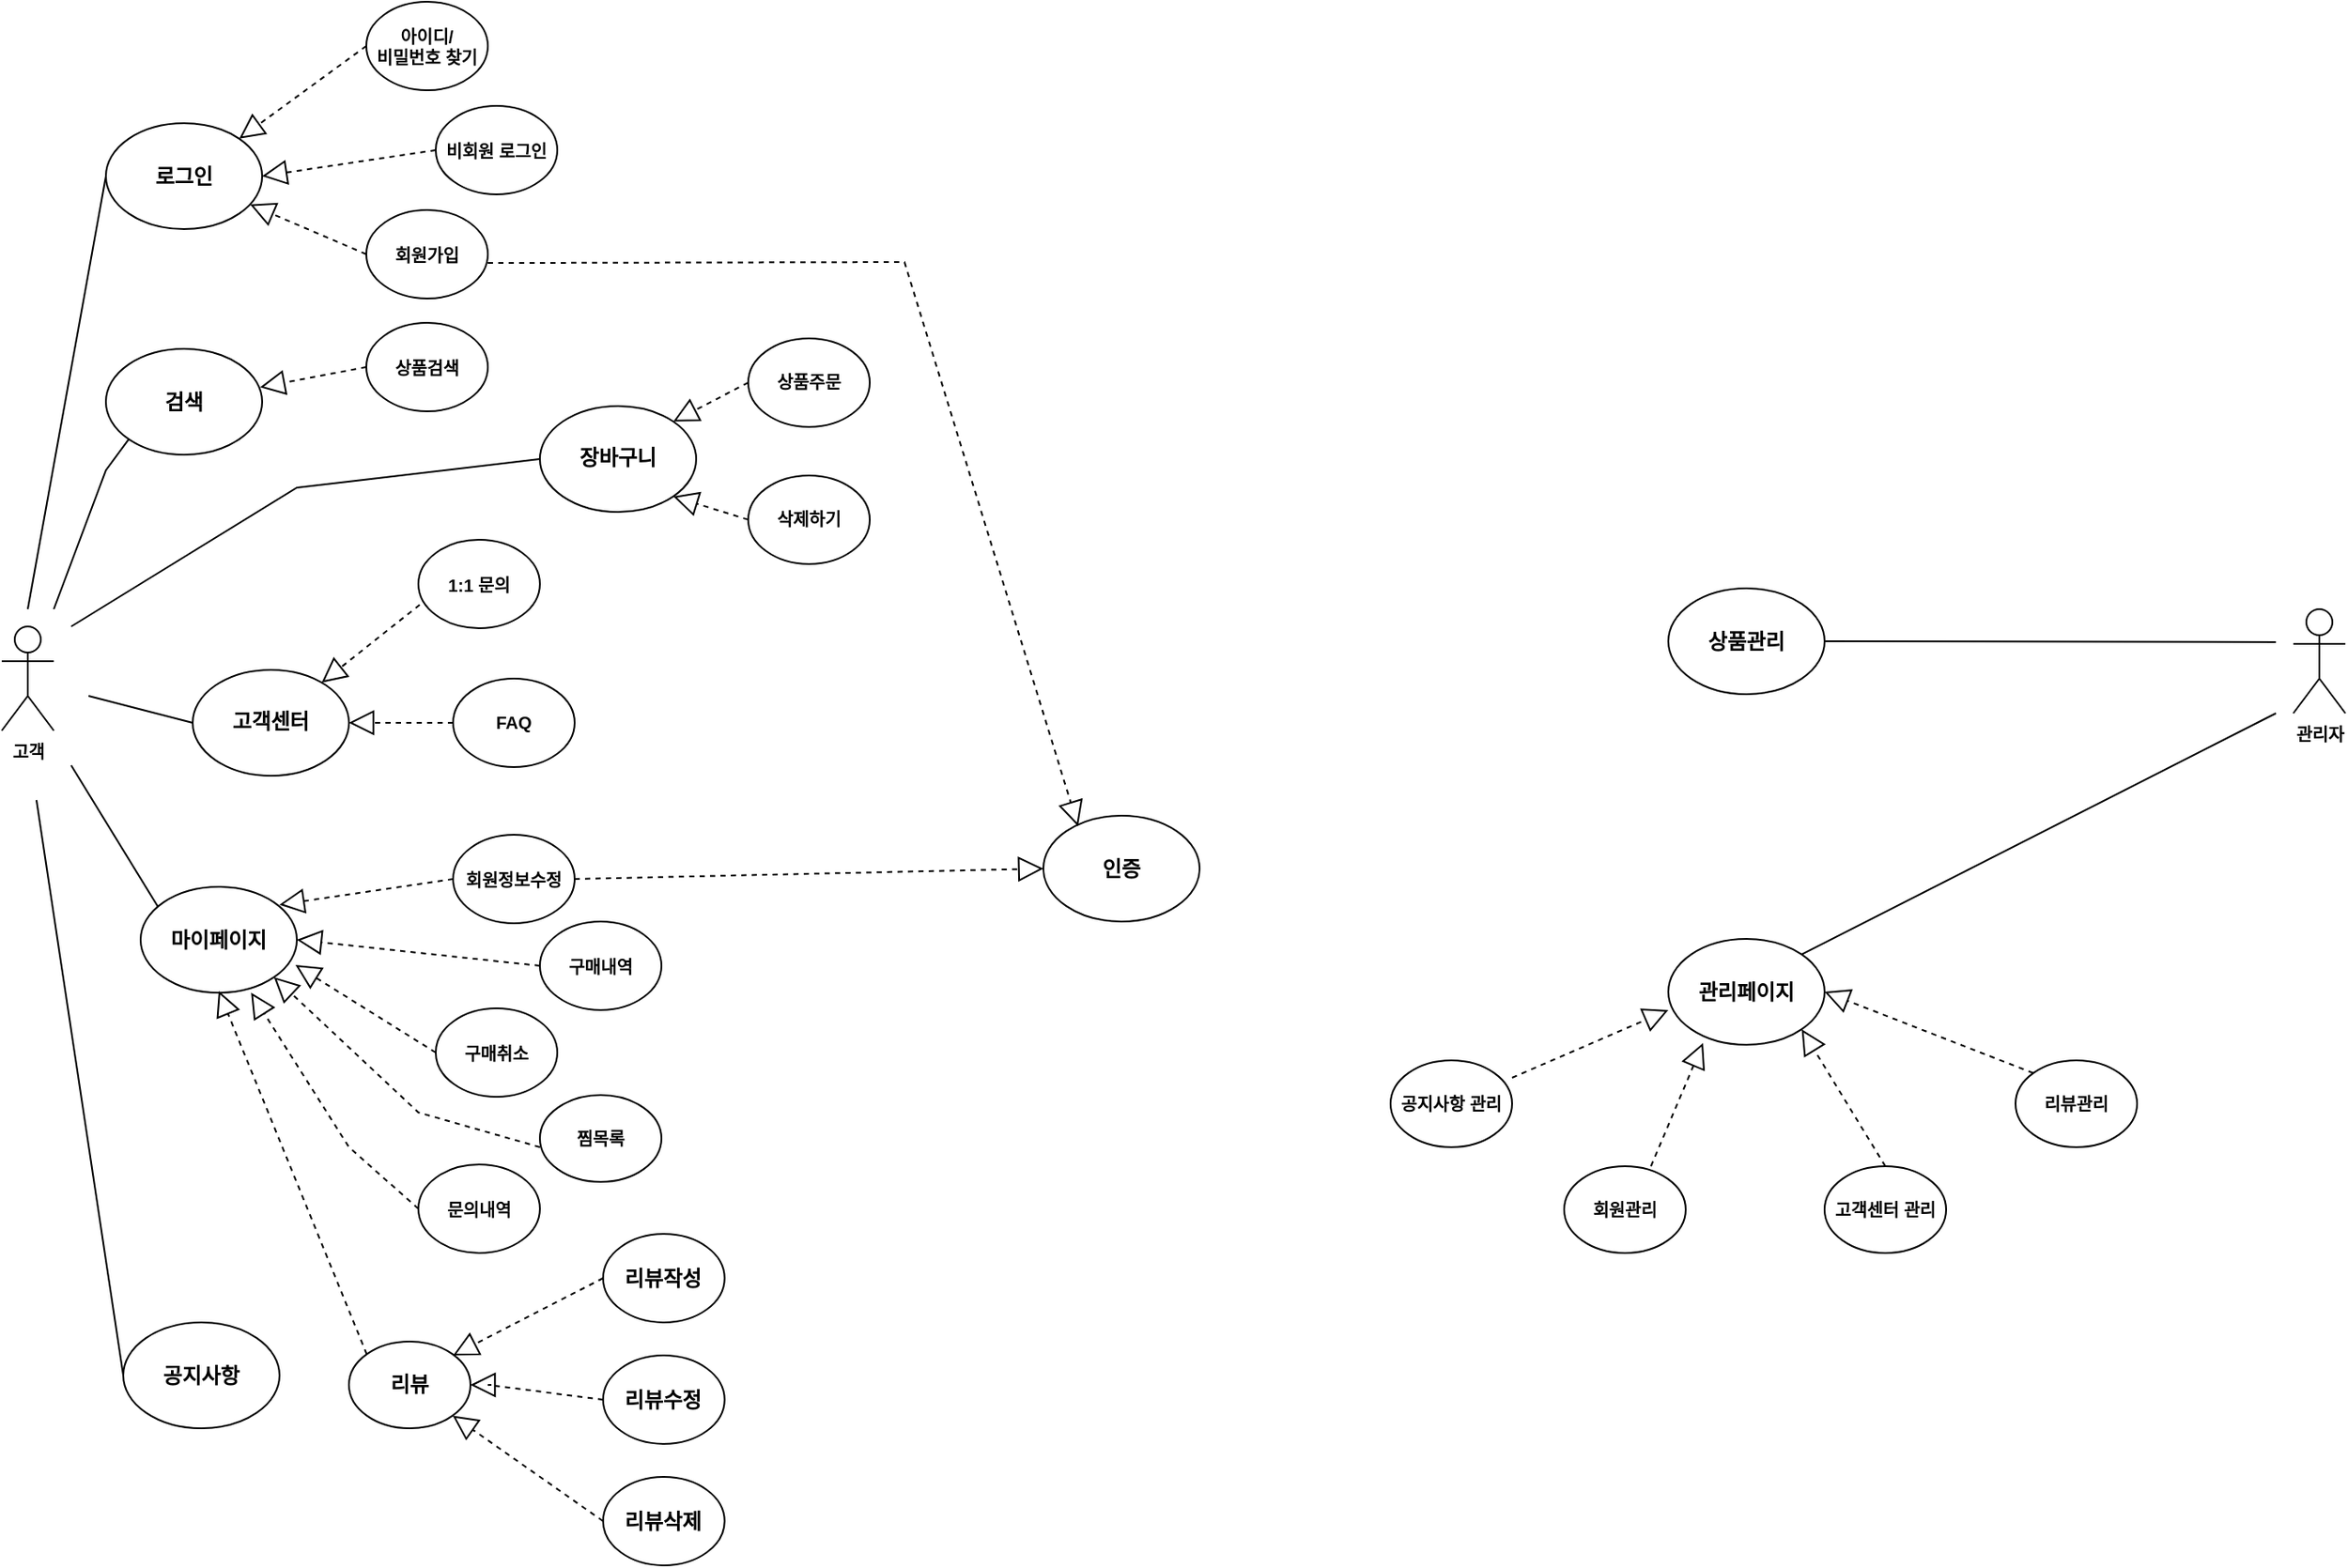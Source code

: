 <mxfile version="15.6.8" type="github">
  <diagram id="B6r3BOdKS04X0gsQsjvU" name="Page-1">
    <mxGraphModel dx="1550" dy="867" grid="1" gridSize="10" guides="1" tooltips="1" connect="1" arrows="1" fold="1" page="1" pageScale="1" pageWidth="1390" pageHeight="980" math="0" shadow="0">
      <root>
        <mxCell id="0" />
        <mxCell id="1" parent="0" />
        <mxCell id="a5ZnZFO5k9ZY8b-LJ0SS-1" value="&lt;b&gt;로그인&lt;/b&gt;" style="ellipse;whiteSpace=wrap;html=1;" vertex="1" parent="1">
          <mxGeometry x="80" y="130" width="90" height="61" as="geometry" />
        </mxCell>
        <mxCell id="a5ZnZFO5k9ZY8b-LJ0SS-3" value="&lt;b&gt;검색&lt;/b&gt;" style="ellipse;whiteSpace=wrap;html=1;" vertex="1" parent="1">
          <mxGeometry x="80" y="260" width="90" height="61" as="geometry" />
        </mxCell>
        <mxCell id="a5ZnZFO5k9ZY8b-LJ0SS-4" value="장바구니" style="ellipse;whiteSpace=wrap;html=1;fontStyle=1" vertex="1" parent="1">
          <mxGeometry x="330" y="292.96" width="90" height="61" as="geometry" />
        </mxCell>
        <mxCell id="a5ZnZFO5k9ZY8b-LJ0SS-5" value="리뷰" style="ellipse;whiteSpace=wrap;html=1;fontStyle=1" vertex="1" parent="1">
          <mxGeometry x="220" y="832" width="70" height="50" as="geometry" />
        </mxCell>
        <mxCell id="a5ZnZFO5k9ZY8b-LJ0SS-6" value="고객센터" style="ellipse;whiteSpace=wrap;html=1;fontStyle=1" vertex="1" parent="1">
          <mxGeometry x="130" y="444.96" width="90" height="61" as="geometry" />
        </mxCell>
        <mxCell id="a5ZnZFO5k9ZY8b-LJ0SS-10" value="" style="endArrow=none;html=1;rounded=0;entryX=0;entryY=1;entryDx=0;entryDy=0;" edge="1" parent="1" target="a5ZnZFO5k9ZY8b-LJ0SS-3">
          <mxGeometry width="50" height="50" relative="1" as="geometry">
            <mxPoint x="50" y="410" as="sourcePoint" />
            <mxPoint x="130" y="270" as="targetPoint" />
            <Array as="points">
              <mxPoint x="80" y="330" />
            </Array>
          </mxGeometry>
        </mxCell>
        <mxCell id="a5ZnZFO5k9ZY8b-LJ0SS-11" value="" style="endArrow=none;html=1;rounded=0;entryX=0;entryY=0.5;entryDx=0;entryDy=0;" edge="1" parent="1" target="a5ZnZFO5k9ZY8b-LJ0SS-4">
          <mxGeometry width="50" height="50" relative="1" as="geometry">
            <mxPoint x="60" y="420" as="sourcePoint" />
            <mxPoint x="190" y="550" as="targetPoint" />
            <Array as="points">
              <mxPoint x="190" y="340" />
            </Array>
          </mxGeometry>
        </mxCell>
        <mxCell id="a5ZnZFO5k9ZY8b-LJ0SS-13" value="" style="endArrow=none;html=1;rounded=0;entryX=0;entryY=0.5;entryDx=0;entryDy=0;" edge="1" parent="1" target="a5ZnZFO5k9ZY8b-LJ0SS-6">
          <mxGeometry width="50" height="50" relative="1" as="geometry">
            <mxPoint x="70" y="460" as="sourcePoint" />
            <mxPoint x="-10" y="454.96" as="targetPoint" />
            <Array as="points" />
          </mxGeometry>
        </mxCell>
        <mxCell id="a5ZnZFO5k9ZY8b-LJ0SS-14" value="" style="endArrow=none;html=1;rounded=0;entryX=0;entryY=0.5;entryDx=0;entryDy=0;" edge="1" parent="1" target="a5ZnZFO5k9ZY8b-LJ0SS-1">
          <mxGeometry width="50" height="50" relative="1" as="geometry">
            <mxPoint x="35" y="410" as="sourcePoint" />
            <mxPoint x="190" y="350" as="targetPoint" />
          </mxGeometry>
        </mxCell>
        <mxCell id="a5ZnZFO5k9ZY8b-LJ0SS-16" value="아이디/&lt;br style=&quot;font-size: 10px;&quot;&gt;비밀번호 찾기" style="ellipse;whiteSpace=wrap;html=1;fontStyle=1;fontSize=10;" vertex="1" parent="1">
          <mxGeometry x="230" y="60" width="70" height="51" as="geometry" />
        </mxCell>
        <mxCell id="a5ZnZFO5k9ZY8b-LJ0SS-17" value="비회원 로그인" style="ellipse;whiteSpace=wrap;html=1;fontStyle=1;fontSize=10;" vertex="1" parent="1">
          <mxGeometry x="270" y="120" width="70" height="51" as="geometry" />
        </mxCell>
        <mxCell id="a5ZnZFO5k9ZY8b-LJ0SS-20" value="" style="endArrow=block;dashed=1;endFill=0;endSize=12;html=1;rounded=0;exitX=0;exitY=0.5;exitDx=0;exitDy=0;entryX=1;entryY=0;entryDx=0;entryDy=0;" edge="1" parent="1" source="a5ZnZFO5k9ZY8b-LJ0SS-16" target="a5ZnZFO5k9ZY8b-LJ0SS-1">
          <mxGeometry width="160" relative="1" as="geometry">
            <mxPoint x="90" y="370" as="sourcePoint" />
            <mxPoint x="250" y="370" as="targetPoint" />
          </mxGeometry>
        </mxCell>
        <mxCell id="a5ZnZFO5k9ZY8b-LJ0SS-21" value="" style="endArrow=block;dashed=1;endFill=0;endSize=12;html=1;rounded=0;exitX=0;exitY=0.5;exitDx=0;exitDy=0;entryX=1;entryY=0.5;entryDx=0;entryDy=0;" edge="1" parent="1" source="a5ZnZFO5k9ZY8b-LJ0SS-17" target="a5ZnZFO5k9ZY8b-LJ0SS-1">
          <mxGeometry width="160" relative="1" as="geometry">
            <mxPoint x="240" y="100" as="sourcePoint" />
            <mxPoint x="166.82" y="148.787" as="targetPoint" />
          </mxGeometry>
        </mxCell>
        <mxCell id="a5ZnZFO5k9ZY8b-LJ0SS-23" value="상품검색" style="ellipse;whiteSpace=wrap;html=1;fontStyle=1;fontSize=10;" vertex="1" parent="1">
          <mxGeometry x="230" y="245" width="70" height="51" as="geometry" />
        </mxCell>
        <mxCell id="a5ZnZFO5k9ZY8b-LJ0SS-24" value="리뷰작성" style="ellipse;whiteSpace=wrap;html=1;fontStyle=1" vertex="1" parent="1">
          <mxGeometry x="366.39" y="770" width="70" height="51" as="geometry" />
        </mxCell>
        <mxCell id="a5ZnZFO5k9ZY8b-LJ0SS-25" value="구매취소" style="ellipse;whiteSpace=wrap;html=1;fontStyle=1;fontSize=10;" vertex="1" parent="1">
          <mxGeometry x="270" y="640" width="70" height="51" as="geometry" />
        </mxCell>
        <mxCell id="a5ZnZFO5k9ZY8b-LJ0SS-28" value="" style="endArrow=none;html=1;rounded=0;entryX=0;entryY=0.5;entryDx=0;entryDy=0;startArrow=none;" edge="1" parent="1">
          <mxGeometry width="50" height="50" relative="1" as="geometry">
            <mxPoint x="110" y="581.5" as="sourcePoint" />
            <mxPoint x="110" y="581" as="targetPoint" />
          </mxGeometry>
        </mxCell>
        <mxCell id="a5ZnZFO5k9ZY8b-LJ0SS-29" value="회원정보수정" style="ellipse;whiteSpace=wrap;html=1;fontStyle=1;fontSize=10;" vertex="1" parent="1">
          <mxGeometry x="280" y="540" width="70" height="51" as="geometry" />
        </mxCell>
        <mxCell id="a5ZnZFO5k9ZY8b-LJ0SS-30" value="구매내역" style="ellipse;whiteSpace=wrap;html=1;fontStyle=1;fontSize=10;" vertex="1" parent="1">
          <mxGeometry x="330" y="590" width="70" height="51" as="geometry" />
        </mxCell>
        <mxCell id="a5ZnZFO5k9ZY8b-LJ0SS-32" style="edgeStyle=orthogonalEdgeStyle;rounded=0;orthogonalLoop=1;jettySize=auto;html=1;exitX=0.5;exitY=1;exitDx=0;exitDy=0;fontSize=10;" edge="1" parent="1" source="a5ZnZFO5k9ZY8b-LJ0SS-29" target="a5ZnZFO5k9ZY8b-LJ0SS-29">
          <mxGeometry relative="1" as="geometry" />
        </mxCell>
        <mxCell id="a5ZnZFO5k9ZY8b-LJ0SS-33" value="&lt;b&gt;고객&lt;/b&gt;" style="shape=umlActor;verticalLabelPosition=bottom;verticalAlign=top;html=1;fontSize=10;" vertex="1" parent="1">
          <mxGeometry x="20" y="420" width="30" height="60" as="geometry" />
        </mxCell>
        <mxCell id="a5ZnZFO5k9ZY8b-LJ0SS-34" value="찜목록" style="ellipse;whiteSpace=wrap;html=1;fontStyle=1;fontSize=10;" vertex="1" parent="1">
          <mxGeometry x="330" y="690" width="70" height="50" as="geometry" />
        </mxCell>
        <mxCell id="a5ZnZFO5k9ZY8b-LJ0SS-35" value="" style="endArrow=block;dashed=1;endFill=0;endSize=12;html=1;rounded=0;exitX=0;exitY=0.5;exitDx=0;exitDy=0;entryX=1;entryY=1;entryDx=0;entryDy=0;" edge="1" parent="1" target="a5ZnZFO5k9ZY8b-LJ0SS-27">
          <mxGeometry width="160" relative="1" as="geometry">
            <mxPoint x="330" y="720" as="sourcePoint" />
            <mxPoint x="204.79" y="619.597" as="targetPoint" />
            <Array as="points">
              <mxPoint x="260" y="700" />
            </Array>
          </mxGeometry>
        </mxCell>
        <mxCell id="a5ZnZFO5k9ZY8b-LJ0SS-36" value="" style="endArrow=block;dashed=1;endFill=0;endSize=12;html=1;rounded=0;exitX=0;exitY=0.5;exitDx=0;exitDy=0;entryX=0.991;entryY=0.738;entryDx=0;entryDy=0;entryPerimeter=0;" edge="1" parent="1" source="a5ZnZFO5k9ZY8b-LJ0SS-25" target="a5ZnZFO5k9ZY8b-LJ0SS-27">
          <mxGeometry width="160" relative="1" as="geometry">
            <mxPoint x="270" y="610" as="sourcePoint" />
            <mxPoint x="220" y="610" as="targetPoint" />
          </mxGeometry>
        </mxCell>
        <mxCell id="a5ZnZFO5k9ZY8b-LJ0SS-37" value="" style="endArrow=block;dashed=1;endFill=0;endSize=12;html=1;rounded=0;exitX=0;exitY=0.5;exitDx=0;exitDy=0;entryX=1;entryY=0.5;entryDx=0;entryDy=0;" edge="1" parent="1" source="a5ZnZFO5k9ZY8b-LJ0SS-30" target="a5ZnZFO5k9ZY8b-LJ0SS-27">
          <mxGeometry width="160" relative="1" as="geometry">
            <mxPoint x="280" y="599" as="sourcePoint" />
            <mxPoint x="223.24" y="598.43" as="targetPoint" />
          </mxGeometry>
        </mxCell>
        <mxCell id="a5ZnZFO5k9ZY8b-LJ0SS-38" value="" style="endArrow=block;dashed=1;endFill=0;endSize=12;html=1;rounded=0;entryX=1;entryY=0.333;entryDx=0;entryDy=0;entryPerimeter=0;exitX=0;exitY=0.5;exitDx=0;exitDy=0;" edge="1" parent="1" source="a5ZnZFO5k9ZY8b-LJ0SS-29">
          <mxGeometry width="160" relative="1" as="geometry">
            <mxPoint x="240" y="570" as="sourcePoint" />
            <mxPoint x="180" y="580.313" as="targetPoint" />
          </mxGeometry>
        </mxCell>
        <mxCell id="a5ZnZFO5k9ZY8b-LJ0SS-39" value="문의내역" style="ellipse;whiteSpace=wrap;html=1;fontStyle=1;fontSize=10;" vertex="1" parent="1">
          <mxGeometry x="260" y="730" width="70" height="51" as="geometry" />
        </mxCell>
        <mxCell id="a5ZnZFO5k9ZY8b-LJ0SS-40" value="" style="endArrow=block;dashed=1;endFill=0;endSize=12;html=1;rounded=0;exitX=0;exitY=0.5;exitDx=0;exitDy=0;entryX=0.707;entryY=1;entryDx=0;entryDy=0;entryPerimeter=0;" edge="1" parent="1" source="a5ZnZFO5k9ZY8b-LJ0SS-39" target="a5ZnZFO5k9ZY8b-LJ0SS-27">
          <mxGeometry width="160" relative="1" as="geometry">
            <mxPoint x="277.61" y="751.38" as="sourcePoint" />
            <mxPoint x="190" y="630" as="targetPoint" />
            <Array as="points">
              <mxPoint x="220" y="720" />
            </Array>
          </mxGeometry>
        </mxCell>
        <mxCell id="a5ZnZFO5k9ZY8b-LJ0SS-41" value="" style="endArrow=block;dashed=1;endFill=0;endSize=12;html=1;rounded=0;exitX=0;exitY=0.5;exitDx=0;exitDy=0;entryX=0.987;entryY=0.363;entryDx=0;entryDy=0;entryPerimeter=0;" edge="1" parent="1" source="a5ZnZFO5k9ZY8b-LJ0SS-23" target="a5ZnZFO5k9ZY8b-LJ0SS-3">
          <mxGeometry width="160" relative="1" as="geometry">
            <mxPoint x="240" y="210" as="sourcePoint" />
            <mxPoint x="210" y="240" as="targetPoint" />
          </mxGeometry>
        </mxCell>
        <mxCell id="a5ZnZFO5k9ZY8b-LJ0SS-42" value="리뷰수정" style="ellipse;whiteSpace=wrap;html=1;fontStyle=1" vertex="1" parent="1">
          <mxGeometry x="366.39" y="840" width="70" height="51" as="geometry" />
        </mxCell>
        <mxCell id="a5ZnZFO5k9ZY8b-LJ0SS-43" value="리뷰삭제" style="ellipse;whiteSpace=wrap;html=1;fontStyle=1" vertex="1" parent="1">
          <mxGeometry x="366.39" y="910" width="70" height="51" as="geometry" />
        </mxCell>
        <mxCell id="a5ZnZFO5k9ZY8b-LJ0SS-45" value="" style="endArrow=block;dashed=1;endFill=0;endSize=12;html=1;rounded=0;exitX=0;exitY=0.5;exitDx=0;exitDy=0;entryX=0.857;entryY=0.16;entryDx=0;entryDy=0;entryPerimeter=0;" edge="1" parent="1" source="a5ZnZFO5k9ZY8b-LJ0SS-24" target="a5ZnZFO5k9ZY8b-LJ0SS-5">
          <mxGeometry width="160" relative="1" as="geometry">
            <mxPoint x="346.39" y="814.42" as="sourcePoint" />
            <mxPoint x="308.39" y="840" as="targetPoint" />
          </mxGeometry>
        </mxCell>
        <mxCell id="a5ZnZFO5k9ZY8b-LJ0SS-46" value="" style="endArrow=block;dashed=1;endFill=0;endSize=12;html=1;rounded=0;exitX=0;exitY=0.5;exitDx=0;exitDy=0;" edge="1" parent="1" source="a5ZnZFO5k9ZY8b-LJ0SS-42">
          <mxGeometry width="160" relative="1" as="geometry">
            <mxPoint x="346.39" y="874.42" as="sourcePoint" />
            <mxPoint x="290" y="857" as="targetPoint" />
            <Array as="points">
              <mxPoint x="300" y="857" />
            </Array>
          </mxGeometry>
        </mxCell>
        <mxCell id="a5ZnZFO5k9ZY8b-LJ0SS-47" value="" style="endArrow=block;dashed=1;endFill=0;endSize=12;html=1;rounded=0;exitX=0;exitY=0.5;exitDx=0;exitDy=0;entryX=1;entryY=1;entryDx=0;entryDy=0;" edge="1" parent="1" source="a5ZnZFO5k9ZY8b-LJ0SS-43" target="a5ZnZFO5k9ZY8b-LJ0SS-5">
          <mxGeometry width="160" relative="1" as="geometry">
            <mxPoint x="346.39" y="927.21" as="sourcePoint" />
            <mxPoint x="273.606" y="854.318" as="targetPoint" />
          </mxGeometry>
        </mxCell>
        <mxCell id="a5ZnZFO5k9ZY8b-LJ0SS-48" value="상품주문" style="ellipse;whiteSpace=wrap;html=1;fontStyle=1;fontSize=10;" vertex="1" parent="1">
          <mxGeometry x="450" y="253.96" width="70" height="51" as="geometry" />
        </mxCell>
        <mxCell id="a5ZnZFO5k9ZY8b-LJ0SS-49" value="" style="endArrow=block;dashed=1;endFill=0;endSize=12;html=1;rounded=0;exitX=0;exitY=0.5;exitDx=0;exitDy=0;entryX=1;entryY=0;entryDx=0;entryDy=0;" edge="1" parent="1" source="a5ZnZFO5k9ZY8b-LJ0SS-48" target="a5ZnZFO5k9ZY8b-LJ0SS-4">
          <mxGeometry width="160" relative="1" as="geometry">
            <mxPoint x="450" y="172.96" as="sourcePoint" />
            <mxPoint x="420" y="202.96" as="targetPoint" />
          </mxGeometry>
        </mxCell>
        <mxCell id="a5ZnZFO5k9ZY8b-LJ0SS-50" value="삭제하기" style="ellipse;whiteSpace=wrap;html=1;fontStyle=1;fontSize=10;" vertex="1" parent="1">
          <mxGeometry x="450" y="332.96" width="70" height="51" as="geometry" />
        </mxCell>
        <mxCell id="a5ZnZFO5k9ZY8b-LJ0SS-51" value="" style="endArrow=block;dashed=1;endFill=0;endSize=12;html=1;rounded=0;exitX=0;exitY=0.5;exitDx=0;exitDy=0;entryX=1;entryY=1;entryDx=0;entryDy=0;" edge="1" parent="1" source="a5ZnZFO5k9ZY8b-LJ0SS-50" target="a5ZnZFO5k9ZY8b-LJ0SS-4">
          <mxGeometry width="160" relative="1" as="geometry">
            <mxPoint x="450" y="242.96" as="sourcePoint" />
            <mxPoint x="420" y="272.96" as="targetPoint" />
          </mxGeometry>
        </mxCell>
        <mxCell id="a5ZnZFO5k9ZY8b-LJ0SS-60" value="회원가입" style="ellipse;whiteSpace=wrap;html=1;fontStyle=1;fontSize=10;" vertex="1" parent="1">
          <mxGeometry x="230" y="180" width="70" height="51" as="geometry" />
        </mxCell>
        <mxCell id="a5ZnZFO5k9ZY8b-LJ0SS-61" value="" style="endArrow=block;dashed=1;endFill=0;endSize=12;html=1;rounded=0;exitX=0;exitY=0.5;exitDx=0;exitDy=0;" edge="1" parent="1" source="a5ZnZFO5k9ZY8b-LJ0SS-60" target="a5ZnZFO5k9ZY8b-LJ0SS-1">
          <mxGeometry width="160" relative="1" as="geometry">
            <mxPoint x="240" y="155" as="sourcePoint" />
            <mxPoint x="180" y="210" as="targetPoint" />
          </mxGeometry>
        </mxCell>
        <mxCell id="a5ZnZFO5k9ZY8b-LJ0SS-62" value="1:1 문의" style="ellipse;whiteSpace=wrap;html=1;fontStyle=1;fontSize=10;" vertex="1" parent="1">
          <mxGeometry x="260" y="370" width="70" height="51" as="geometry" />
        </mxCell>
        <mxCell id="a5ZnZFO5k9ZY8b-LJ0SS-63" value="" style="endArrow=block;dashed=1;endFill=0;endSize=12;html=1;rounded=0;exitX=0.011;exitY=0.735;exitDx=0;exitDy=0;exitPerimeter=0;" edge="1" parent="1" source="a5ZnZFO5k9ZY8b-LJ0SS-62" target="a5ZnZFO5k9ZY8b-LJ0SS-6">
          <mxGeometry width="160" relative="1" as="geometry">
            <mxPoint x="260" y="370" as="sourcePoint" />
            <mxPoint x="209.962" y="344.962" as="targetPoint" />
          </mxGeometry>
        </mxCell>
        <mxCell id="a5ZnZFO5k9ZY8b-LJ0SS-64" value="FAQ" style="ellipse;whiteSpace=wrap;html=1;fontStyle=1;fontSize=10;" vertex="1" parent="1">
          <mxGeometry x="280" y="449.96" width="70" height="51" as="geometry" />
        </mxCell>
        <mxCell id="a5ZnZFO5k9ZY8b-LJ0SS-65" value="" style="endArrow=block;dashed=1;endFill=0;endSize=12;html=1;rounded=0;exitX=0;exitY=0.5;exitDx=0;exitDy=0;entryX=1;entryY=0.5;entryDx=0;entryDy=0;" edge="1" parent="1" source="a5ZnZFO5k9ZY8b-LJ0SS-64" target="a5ZnZFO5k9ZY8b-LJ0SS-6">
          <mxGeometry width="160" relative="1" as="geometry">
            <mxPoint x="270" y="405.0" as="sourcePoint" />
            <mxPoint x="211.229" y="460.583" as="targetPoint" />
          </mxGeometry>
        </mxCell>
        <mxCell id="a5ZnZFO5k9ZY8b-LJ0SS-27" value="마이페이지" style="ellipse;whiteSpace=wrap;html=1;fontStyle=1" vertex="1" parent="1">
          <mxGeometry x="100" y="570" width="90" height="61" as="geometry" />
        </mxCell>
        <mxCell id="a5ZnZFO5k9ZY8b-LJ0SS-66" value="" style="endArrow=none;html=1;rounded=0;entryX=0;entryY=0.5;entryDx=0;entryDy=0;" edge="1" parent="1">
          <mxGeometry width="50" height="50" relative="1" as="geometry">
            <mxPoint x="60" y="500" as="sourcePoint" />
            <mxPoint x="110" y="581.5" as="targetPoint" />
          </mxGeometry>
        </mxCell>
        <mxCell id="a5ZnZFO5k9ZY8b-LJ0SS-67" value="공지사항" style="ellipse;whiteSpace=wrap;html=1;fontStyle=1" vertex="1" parent="1">
          <mxGeometry x="90" y="821" width="90" height="61" as="geometry" />
        </mxCell>
        <mxCell id="a5ZnZFO5k9ZY8b-LJ0SS-68" value="" style="endArrow=none;html=1;rounded=0;entryX=0;entryY=0.5;entryDx=0;entryDy=0;" edge="1" parent="1" target="a5ZnZFO5k9ZY8b-LJ0SS-67">
          <mxGeometry width="50" height="50" relative="1" as="geometry">
            <mxPoint x="40" y="520" as="sourcePoint" />
            <mxPoint x="90" y="871" as="targetPoint" />
          </mxGeometry>
        </mxCell>
        <mxCell id="a5ZnZFO5k9ZY8b-LJ0SS-70" value="" style="endArrow=block;dashed=1;endFill=0;endSize=12;html=1;rounded=0;exitX=0;exitY=0;exitDx=0;exitDy=0;" edge="1" parent="1" source="a5ZnZFO5k9ZY8b-LJ0SS-5">
          <mxGeometry width="160" relative="1" as="geometry">
            <mxPoint x="198" y="796.5" as="sourcePoint" />
            <mxPoint x="145" y="630" as="targetPoint" />
          </mxGeometry>
        </mxCell>
        <mxCell id="a5ZnZFO5k9ZY8b-LJ0SS-71" value="인증" style="ellipse;whiteSpace=wrap;html=1;fontStyle=1" vertex="1" parent="1">
          <mxGeometry x="620" y="529" width="90" height="61" as="geometry" />
        </mxCell>
        <mxCell id="a5ZnZFO5k9ZY8b-LJ0SS-72" value="" style="endArrow=block;dashed=1;endFill=0;endSize=12;html=1;rounded=0;exitX=1;exitY=0.5;exitDx=0;exitDy=0;entryX=0;entryY=0.5;entryDx=0;entryDy=0;" edge="1" parent="1" source="a5ZnZFO5k9ZY8b-LJ0SS-29" target="a5ZnZFO5k9ZY8b-LJ0SS-71">
          <mxGeometry width="160" relative="1" as="geometry">
            <mxPoint x="460" y="345.5" as="sourcePoint" />
            <mxPoint x="680" y="430" as="targetPoint" />
            <Array as="points" />
          </mxGeometry>
        </mxCell>
        <mxCell id="a5ZnZFO5k9ZY8b-LJ0SS-73" value="" style="endArrow=block;dashed=1;endFill=0;endSize=12;html=1;rounded=0;exitX=0.5;exitY=0;exitDx=0;exitDy=0;entryX=0.222;entryY=0.099;entryDx=0;entryDy=0;entryPerimeter=0;" edge="1" parent="1" target="a5ZnZFO5k9ZY8b-LJ0SS-71">
          <mxGeometry width="160" relative="1" as="geometry">
            <mxPoint x="300" y="210.54" as="sourcePoint" />
            <mxPoint x="835" y="60.0" as="targetPoint" />
            <Array as="points">
              <mxPoint x="540" y="210" />
            </Array>
          </mxGeometry>
        </mxCell>
        <mxCell id="a5ZnZFO5k9ZY8b-LJ0SS-78" value="&lt;b&gt;관리자&lt;/b&gt;" style="shape=umlActor;verticalLabelPosition=bottom;verticalAlign=top;html=1;fontSize=10;" vertex="1" parent="1">
          <mxGeometry x="1340" y="410" width="30" height="60" as="geometry" />
        </mxCell>
        <mxCell id="a5ZnZFO5k9ZY8b-LJ0SS-79" value="관리페이지" style="ellipse;whiteSpace=wrap;html=1;fontStyle=1" vertex="1" parent="1">
          <mxGeometry x="980" y="600" width="90" height="61" as="geometry" />
        </mxCell>
        <mxCell id="a5ZnZFO5k9ZY8b-LJ0SS-80" value="상품관리" style="ellipse;whiteSpace=wrap;html=1;fontStyle=1" vertex="1" parent="1">
          <mxGeometry x="980" y="398.0" width="90" height="61" as="geometry" />
        </mxCell>
        <mxCell id="a5ZnZFO5k9ZY8b-LJ0SS-81" value="리뷰관리" style="ellipse;whiteSpace=wrap;html=1;fontStyle=1;fontSize=10;" vertex="1" parent="1">
          <mxGeometry x="1180" y="670" width="70" height="50" as="geometry" />
        </mxCell>
        <mxCell id="a5ZnZFO5k9ZY8b-LJ0SS-82" value="고객센터 관리" style="ellipse;whiteSpace=wrap;html=1;fontStyle=1;fontSize=10;" vertex="1" parent="1">
          <mxGeometry x="1070" y="731" width="70" height="50" as="geometry" />
        </mxCell>
        <mxCell id="a5ZnZFO5k9ZY8b-LJ0SS-83" value="회원관리" style="ellipse;whiteSpace=wrap;html=1;fontStyle=1;fontSize=10;" vertex="1" parent="1">
          <mxGeometry x="920" y="731" width="70" height="50" as="geometry" />
        </mxCell>
        <mxCell id="a5ZnZFO5k9ZY8b-LJ0SS-84" value="공지사항 관리" style="ellipse;whiteSpace=wrap;html=1;fontStyle=1;fontSize=10;" vertex="1" parent="1">
          <mxGeometry x="820" y="670" width="70" height="50" as="geometry" />
        </mxCell>
        <mxCell id="a5ZnZFO5k9ZY8b-LJ0SS-85" value="" style="endArrow=block;dashed=1;endFill=0;endSize=12;html=1;rounded=0;entryX=0.013;entryY=0.706;entryDx=0;entryDy=0;entryPerimeter=0;" edge="1" parent="1">
          <mxGeometry width="160" relative="1" as="geometry">
            <mxPoint x="890" y="680" as="sourcePoint" />
            <mxPoint x="980" y="640.996" as="targetPoint" />
            <Array as="points" />
          </mxGeometry>
        </mxCell>
        <mxCell id="a5ZnZFO5k9ZY8b-LJ0SS-86" value="" style="endArrow=block;dashed=1;endFill=0;endSize=12;html=1;rounded=0;" edge="1" parent="1">
          <mxGeometry width="160" relative="1" as="geometry">
            <mxPoint x="970" y="731" as="sourcePoint" />
            <mxPoint x="1000" y="660" as="targetPoint" />
            <Array as="points" />
          </mxGeometry>
        </mxCell>
        <mxCell id="a5ZnZFO5k9ZY8b-LJ0SS-87" value="" style="endArrow=block;dashed=1;endFill=0;endSize=12;html=1;rounded=0;entryX=1;entryY=1;entryDx=0;entryDy=0;exitX=0.5;exitY=0;exitDx=0;exitDy=0;" edge="1" parent="1" source="a5ZnZFO5k9ZY8b-LJ0SS-82" target="a5ZnZFO5k9ZY8b-LJ0SS-79">
          <mxGeometry width="160" relative="1" as="geometry">
            <mxPoint x="910" y="700" as="sourcePoint" />
            <mxPoint x="1000" y="660.996" as="targetPoint" />
            <Array as="points" />
          </mxGeometry>
        </mxCell>
        <mxCell id="a5ZnZFO5k9ZY8b-LJ0SS-88" value="" style="endArrow=block;dashed=1;endFill=0;endSize=12;html=1;rounded=0;entryX=1;entryY=0.5;entryDx=0;entryDy=0;exitX=0;exitY=0;exitDx=0;exitDy=0;" edge="1" parent="1" source="a5ZnZFO5k9ZY8b-LJ0SS-81" target="a5ZnZFO5k9ZY8b-LJ0SS-79">
          <mxGeometry width="160" relative="1" as="geometry">
            <mxPoint x="920" y="710" as="sourcePoint" />
            <mxPoint x="1010" y="670.996" as="targetPoint" />
            <Array as="points" />
          </mxGeometry>
        </mxCell>
        <mxCell id="a5ZnZFO5k9ZY8b-LJ0SS-89" value="" style="endArrow=none;html=1;rounded=0;fontSize=10;exitX=1;exitY=0;exitDx=0;exitDy=0;" edge="1" parent="1" source="a5ZnZFO5k9ZY8b-LJ0SS-79">
          <mxGeometry width="50" height="50" relative="1" as="geometry">
            <mxPoint x="1280" y="520" as="sourcePoint" />
            <mxPoint x="1330" y="470" as="targetPoint" />
          </mxGeometry>
        </mxCell>
        <mxCell id="a5ZnZFO5k9ZY8b-LJ0SS-91" value="" style="endArrow=none;html=1;rounded=0;fontSize=10;exitX=1;exitY=0.5;exitDx=0;exitDy=0;" edge="1" parent="1" source="a5ZnZFO5k9ZY8b-LJ0SS-80">
          <mxGeometry width="50" height="50" relative="1" as="geometry">
            <mxPoint x="1070.002" y="609.112" as="sourcePoint" />
            <mxPoint x="1330" y="429" as="targetPoint" />
          </mxGeometry>
        </mxCell>
      </root>
    </mxGraphModel>
  </diagram>
</mxfile>
